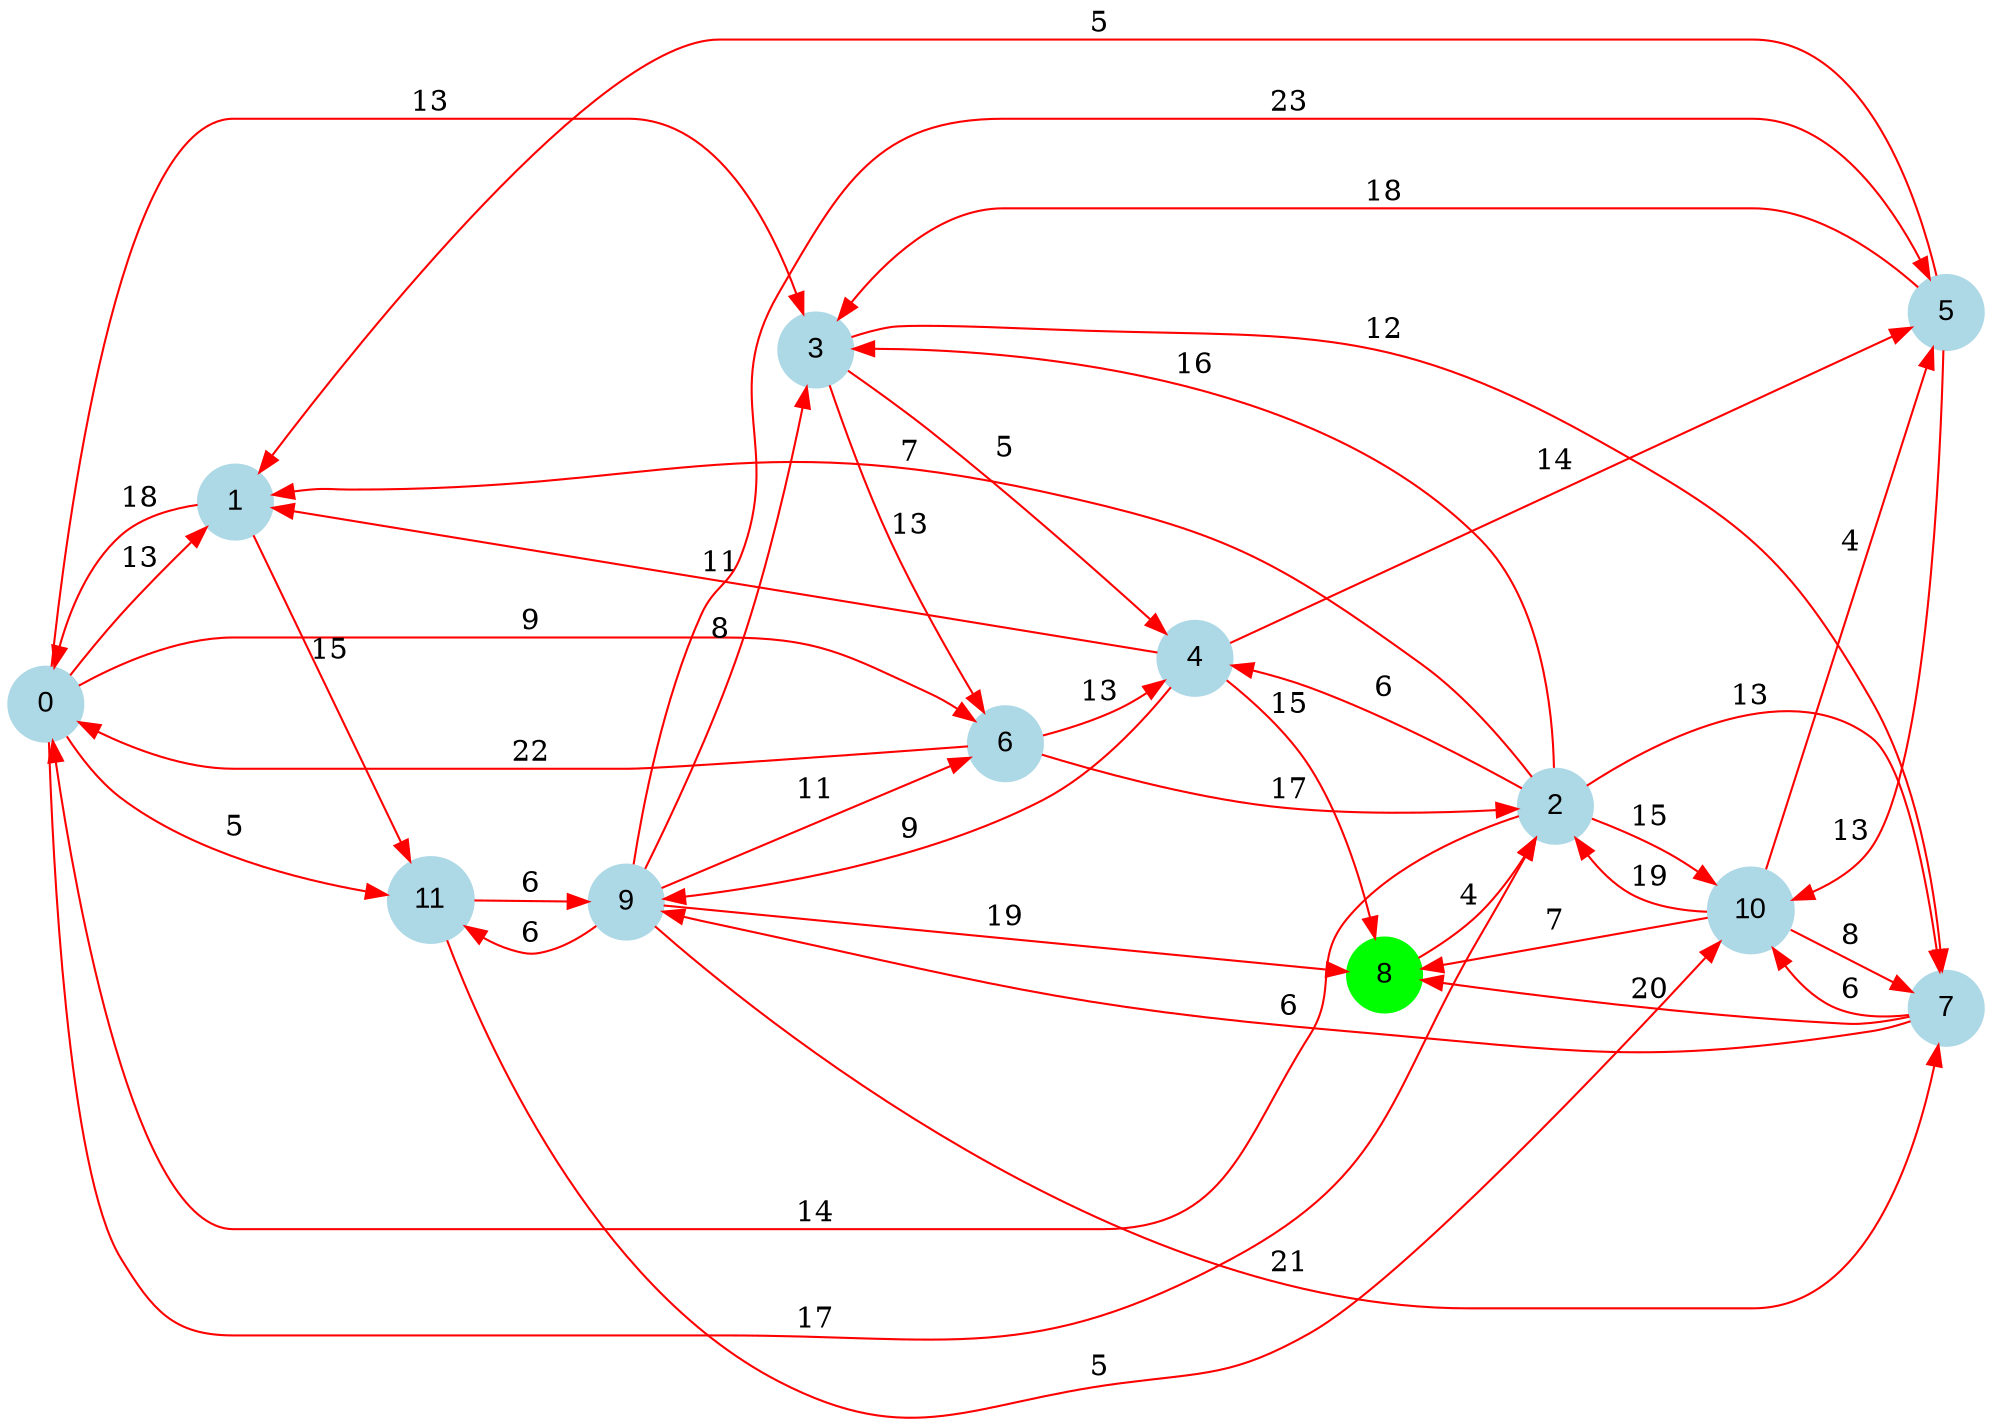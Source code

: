 digraph graphe {
rankdir = LR;
edge [color=red];
0 [fontname="Arial", shape = circle, color=lightblue, style=filled];
1 [fontname="Arial", shape = circle, color=lightblue, style=filled];
2 [fontname="Arial", shape = circle, color=lightblue, style=filled];
3 [fontname="Arial", shape = circle, color=lightblue, style=filled];
4 [fontname="Arial", shape = circle, color=lightblue, style=filled];
5 [fontname="Arial", shape = circle, color=lightblue, style=filled];
6 [fontname="Arial", shape = circle, color=lightblue, style=filled];
7 [fontname="Arial", shape = circle, color=lightblue, style=filled];
8 [fontname="Arial", shape = circle, color=green, style=filled];
9 [fontname="Arial", shape = circle, color=lightblue, style=filled];
10 [fontname="Arial", shape = circle, color=lightblue, style=filled];
11 [fontname="Arial", shape = circle, color=lightblue, style=filled];
	0 -> 1 [label = "13"];
	0 -> 2 [label = "17"];
	0 -> 3 [label = "13"];
	0 -> 6 [label = "9"];
	0 -> 11 [label = "5"];
	1 -> 0 [label = "18"];
	1 -> 11 [label = "15"];
	2 -> 0 [label = "14"];
	2 -> 1 [label = "7"];
	2 -> 3 [label = "16"];
	2 -> 4 [label = "6"];
	2 -> 7 [label = "13"];
	2 -> 10 [label = "15"];
	3 -> 4 [label = "5"];
	3 -> 6 [label = "13"];
	3 -> 7 [label = "12"];
	4 -> 1 [label = "11"];
	4 -> 5 [label = "14"];
	4 -> 8 [label = "15"];
	4 -> 9 [label = "9"];
	5 -> 1 [label = "5"];
	5 -> 3 [label = "18"];
	5 -> 10 [label = "13"];
	6 -> 0 [label = "22"];
	6 -> 2 [label = "17"];
	6 -> 4 [label = "13"];
	7 -> 8 [label = "20"];
	7 -> 9 [label = "6"];
	7 -> 10 [label = "6"];
	8 -> 2 [label = "4"];
	9 -> 3 [label = "8"];
	9 -> 5 [label = "23"];
	9 -> 6 [label = "11"];
	9 -> 7 [label = "21"];
	9 -> 8 [label = "19"];
	9 -> 11 [label = "6"];
	10 -> 2 [label = "19"];
	10 -> 5 [label = "4"];
	10 -> 7 [label = "8"];
	10 -> 8 [label = "7"];
	11 -> 9 [label = "6"];
	11 -> 10 [label = "5"];
}